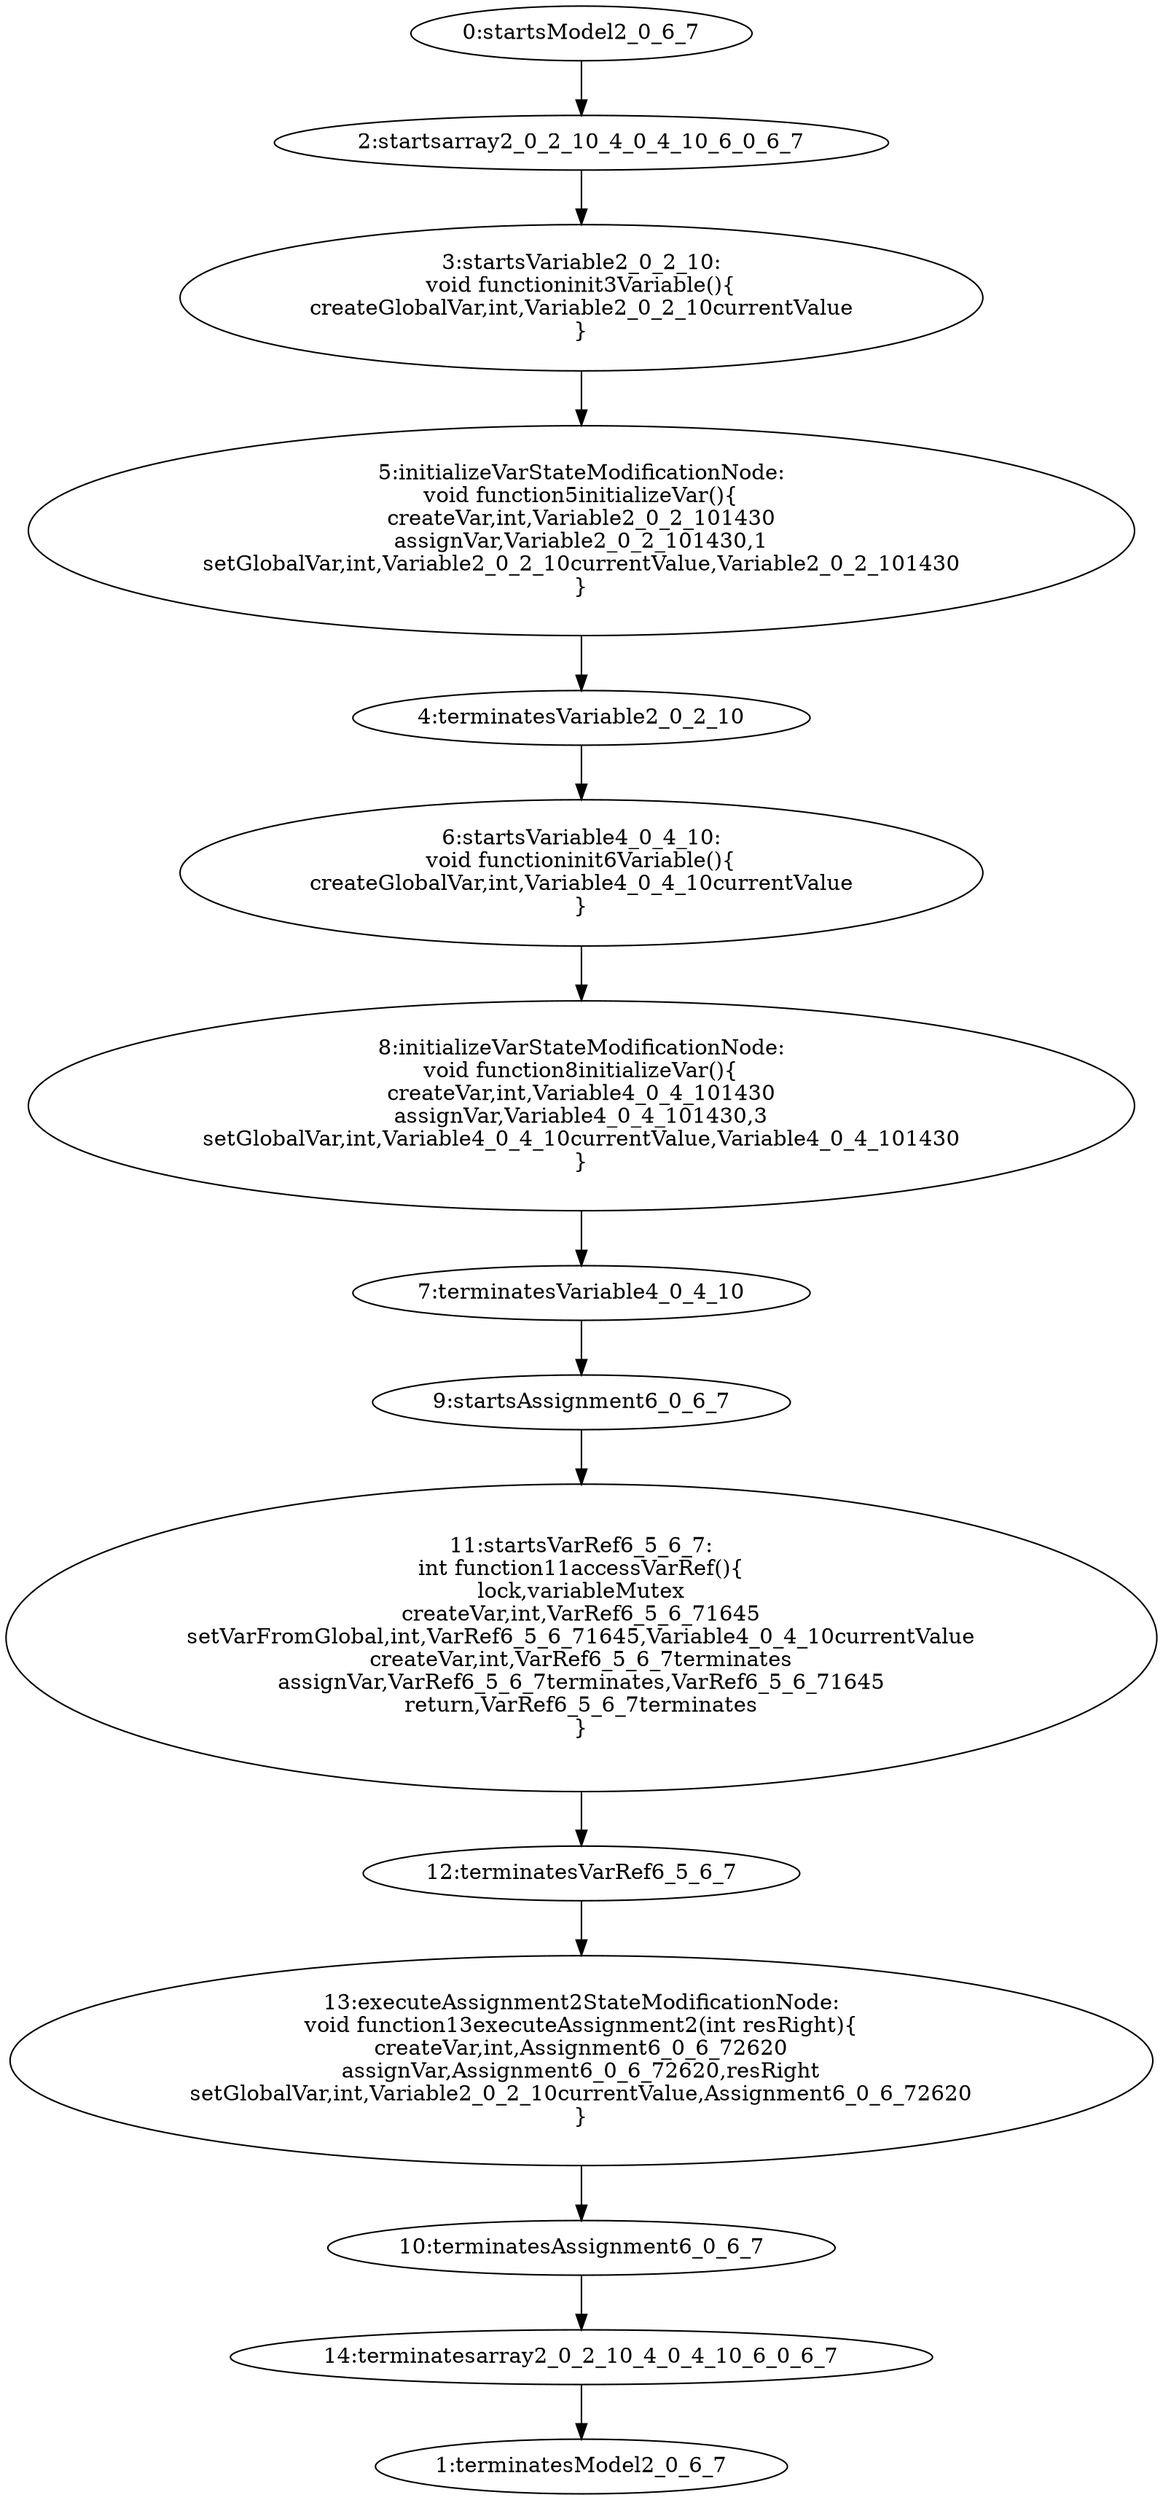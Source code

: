 digraph G {
  "0" [label="0:startsModel2_0_6_7" shape="ellipse" ];
  "1" [label="1:terminatesModel2_0_6_7" shape="ellipse" ];
  "2" [label="2:startsarray2_0_2_10_4_0_4_10_6_0_6_7" shape="ellipse" ];
  "3" [label="3:startsVariable2_0_2_10:
void functioninit3Variable(){
createGlobalVar,int,Variable2_0_2_10currentValue
}" shape="ellipse" ];
  "4" [label="4:terminatesVariable2_0_2_10" shape="ellipse" ];
  "5" [label="5:initializeVarStateModificationNode:
void function5initializeVar(){
createVar,int,Variable2_0_2_101430
assignVar,Variable2_0_2_101430,1
setGlobalVar,int,Variable2_0_2_10currentValue,Variable2_0_2_101430
}" shape="ellipse" ];
  "6" [label="6:startsVariable4_0_4_10:
void functioninit6Variable(){
createGlobalVar,int,Variable4_0_4_10currentValue
}" shape="ellipse" ];
  "7" [label="7:terminatesVariable4_0_4_10" shape="ellipse" ];
  "8" [label="8:initializeVarStateModificationNode:
void function8initializeVar(){
createVar,int,Variable4_0_4_101430
assignVar,Variable4_0_4_101430,3
setGlobalVar,int,Variable4_0_4_10currentValue,Variable4_0_4_101430
}" shape="ellipse" ];
  "9" [label="9:startsAssignment6_0_6_7" shape="ellipse" ];
  "10" [label="10:terminatesAssignment6_0_6_7" shape="ellipse" ];
  "11" [label="11:startsVarRef6_5_6_7:
int function11accessVarRef(){
lock,variableMutex
createVar,int,VarRef6_5_6_71645
setVarFromGlobal,int,VarRef6_5_6_71645,Variable4_0_4_10currentValue
createVar,int,VarRef6_5_6_7terminates
assignVar,VarRef6_5_6_7terminates,VarRef6_5_6_71645
return,VarRef6_5_6_7terminates
}" shape="ellipse" ];
  "12" [label="12:terminatesVarRef6_5_6_7" shape="ellipse" ];
  "13" [label="13:executeAssignment2StateModificationNode:
void function13executeAssignment2(int resRight){
createVar,int,Assignment6_0_6_72620
assignVar,Assignment6_0_6_72620,resRight
setGlobalVar,int,Variable2_0_2_10currentValue,Assignment6_0_6_72620
}" shape="ellipse" ];
  "14" [label="14:terminatesarray2_0_2_10_4_0_4_10_6_0_6_7" shape="ellipse" ];
  "0" -> "2" [label=""];
  "3" -> "5" [label=""];
  "5" -> "4" [label=""];
  "2" -> "3" [label=""];
  "6" -> "8" [label=""];
  "8" -> "7" [label=""];
  "4" -> "6" [label=""];
  "11" -> "12" [label=""];
  "9" -> "11" [label=""];
  "12" -> "13" [label=""];
  "13" -> "10" [label=""];
  "7" -> "9" [label=""];
  "10" -> "14" [label=""];
  "14" -> "1" [label=""];
}